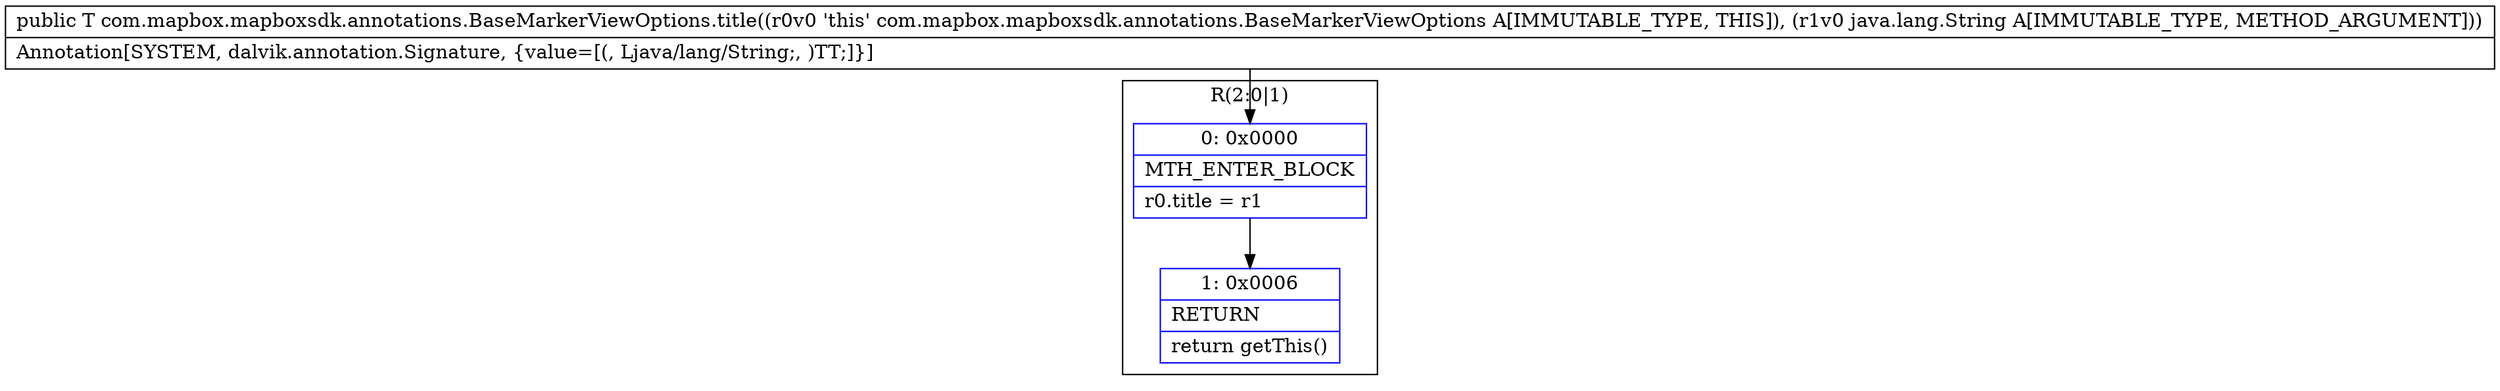 digraph "CFG forcom.mapbox.mapboxsdk.annotations.BaseMarkerViewOptions.title(Ljava\/lang\/String;)Lcom\/mapbox\/mapboxsdk\/annotations\/BaseMarkerViewOptions;" {
subgraph cluster_Region_1762848023 {
label = "R(2:0|1)";
node [shape=record,color=blue];
Node_0 [shape=record,label="{0\:\ 0x0000|MTH_ENTER_BLOCK\l|r0.title = r1\l}"];
Node_1 [shape=record,label="{1\:\ 0x0006|RETURN\l|return getThis()\l}"];
}
MethodNode[shape=record,label="{public T com.mapbox.mapboxsdk.annotations.BaseMarkerViewOptions.title((r0v0 'this' com.mapbox.mapboxsdk.annotations.BaseMarkerViewOptions A[IMMUTABLE_TYPE, THIS]), (r1v0 java.lang.String A[IMMUTABLE_TYPE, METHOD_ARGUMENT]))  | Annotation[SYSTEM, dalvik.annotation.Signature, \{value=[(, Ljava\/lang\/String;, )TT;]\}]\l}"];
MethodNode -> Node_0;
Node_0 -> Node_1;
}

